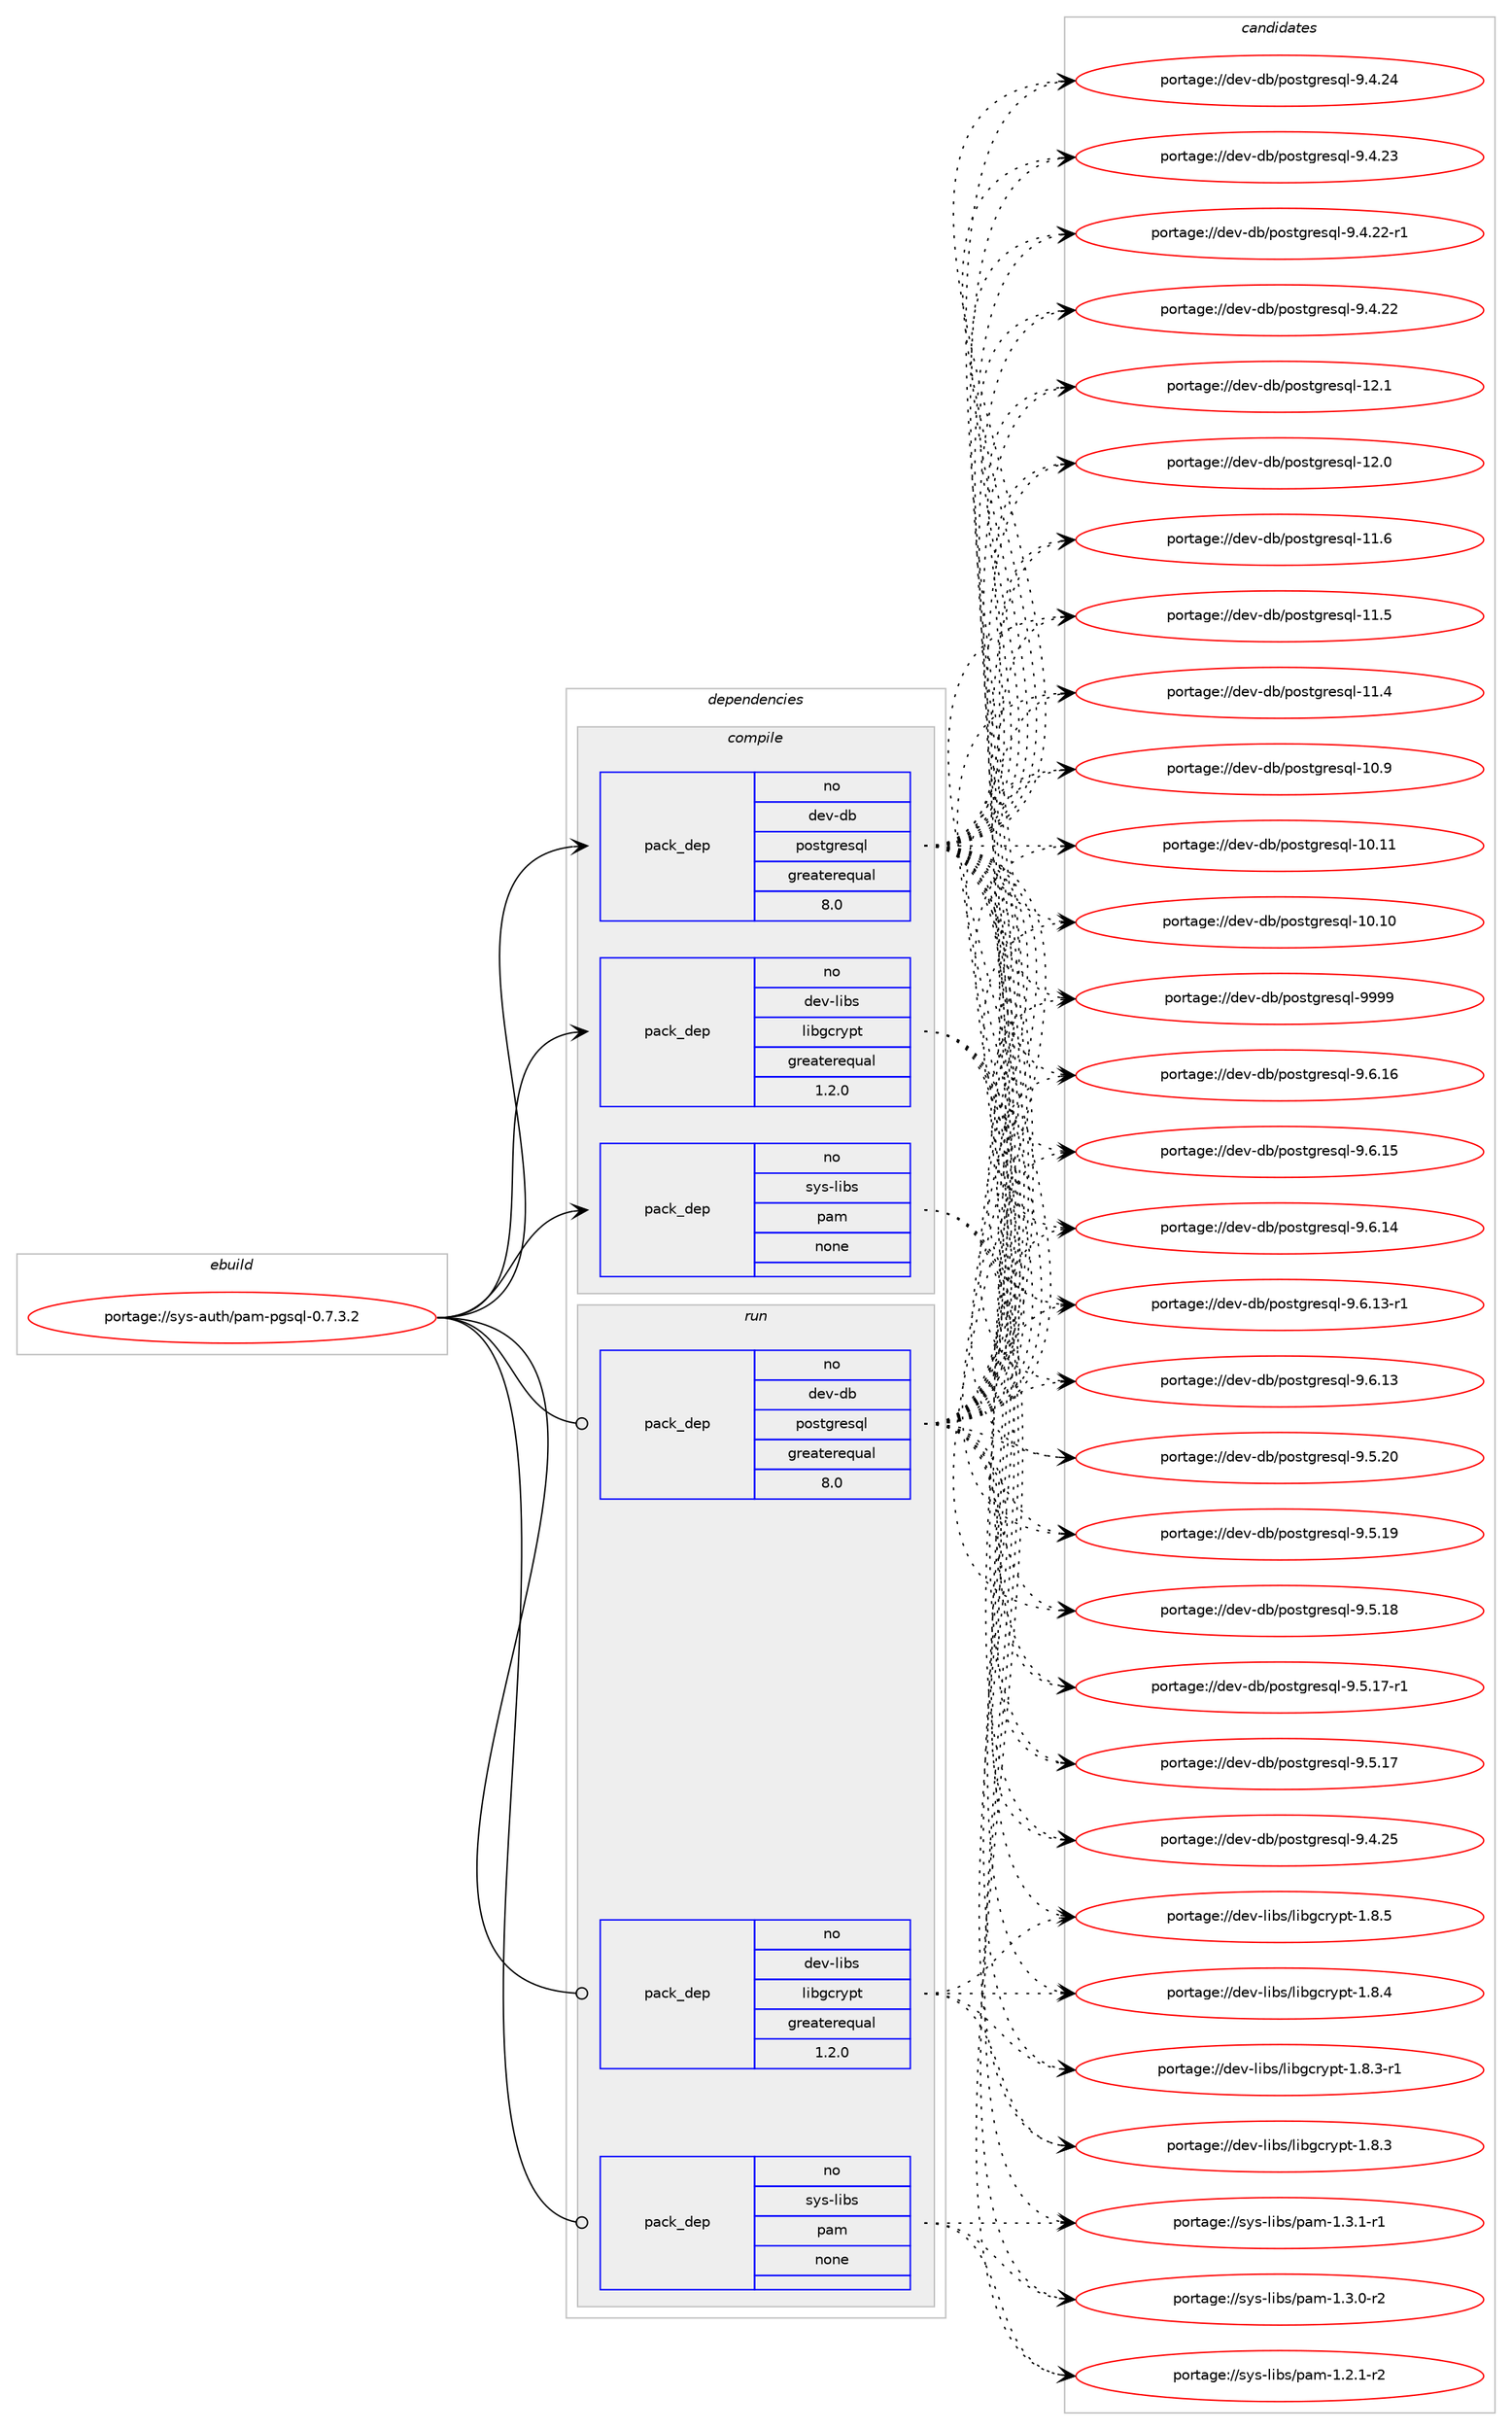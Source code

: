 digraph prolog {

# *************
# Graph options
# *************

newrank=true;
concentrate=true;
compound=true;
graph [rankdir=LR,fontname=Helvetica,fontsize=10,ranksep=1.5];#, ranksep=2.5, nodesep=0.2];
edge  [arrowhead=vee];
node  [fontname=Helvetica,fontsize=10];

# **********
# The ebuild
# **********

subgraph cluster_leftcol {
color=gray;
rank=same;
label=<<i>ebuild</i>>;
id [label="portage://sys-auth/pam-pgsql-0.7.3.2", color=red, width=4, href="../sys-auth/pam-pgsql-0.7.3.2.svg"];
}

# ****************
# The dependencies
# ****************

subgraph cluster_midcol {
color=gray;
label=<<i>dependencies</i>>;
subgraph cluster_compile {
fillcolor="#eeeeee";
style=filled;
label=<<i>compile</i>>;
subgraph pack51749 {
dependency66279 [label=<<TABLE BORDER="0" CELLBORDER="1" CELLSPACING="0" CELLPADDING="4" WIDTH="220"><TR><TD ROWSPAN="6" CELLPADDING="30">pack_dep</TD></TR><TR><TD WIDTH="110">no</TD></TR><TR><TD>dev-db</TD></TR><TR><TD>postgresql</TD></TR><TR><TD>greaterequal</TD></TR><TR><TD>8.0</TD></TR></TABLE>>, shape=none, color=blue];
}
id:e -> dependency66279:w [weight=20,style="solid",arrowhead="vee"];
subgraph pack51750 {
dependency66280 [label=<<TABLE BORDER="0" CELLBORDER="1" CELLSPACING="0" CELLPADDING="4" WIDTH="220"><TR><TD ROWSPAN="6" CELLPADDING="30">pack_dep</TD></TR><TR><TD WIDTH="110">no</TD></TR><TR><TD>dev-libs</TD></TR><TR><TD>libgcrypt</TD></TR><TR><TD>greaterequal</TD></TR><TR><TD>1.2.0</TD></TR></TABLE>>, shape=none, color=blue];
}
id:e -> dependency66280:w [weight=20,style="solid",arrowhead="vee"];
subgraph pack51751 {
dependency66281 [label=<<TABLE BORDER="0" CELLBORDER="1" CELLSPACING="0" CELLPADDING="4" WIDTH="220"><TR><TD ROWSPAN="6" CELLPADDING="30">pack_dep</TD></TR><TR><TD WIDTH="110">no</TD></TR><TR><TD>sys-libs</TD></TR><TR><TD>pam</TD></TR><TR><TD>none</TD></TR><TR><TD></TD></TR></TABLE>>, shape=none, color=blue];
}
id:e -> dependency66281:w [weight=20,style="solid",arrowhead="vee"];
}
subgraph cluster_compileandrun {
fillcolor="#eeeeee";
style=filled;
label=<<i>compile and run</i>>;
}
subgraph cluster_run {
fillcolor="#eeeeee";
style=filled;
label=<<i>run</i>>;
subgraph pack51752 {
dependency66282 [label=<<TABLE BORDER="0" CELLBORDER="1" CELLSPACING="0" CELLPADDING="4" WIDTH="220"><TR><TD ROWSPAN="6" CELLPADDING="30">pack_dep</TD></TR><TR><TD WIDTH="110">no</TD></TR><TR><TD>dev-db</TD></TR><TR><TD>postgresql</TD></TR><TR><TD>greaterequal</TD></TR><TR><TD>8.0</TD></TR></TABLE>>, shape=none, color=blue];
}
id:e -> dependency66282:w [weight=20,style="solid",arrowhead="odot"];
subgraph pack51753 {
dependency66283 [label=<<TABLE BORDER="0" CELLBORDER="1" CELLSPACING="0" CELLPADDING="4" WIDTH="220"><TR><TD ROWSPAN="6" CELLPADDING="30">pack_dep</TD></TR><TR><TD WIDTH="110">no</TD></TR><TR><TD>dev-libs</TD></TR><TR><TD>libgcrypt</TD></TR><TR><TD>greaterequal</TD></TR><TR><TD>1.2.0</TD></TR></TABLE>>, shape=none, color=blue];
}
id:e -> dependency66283:w [weight=20,style="solid",arrowhead="odot"];
subgraph pack51754 {
dependency66284 [label=<<TABLE BORDER="0" CELLBORDER="1" CELLSPACING="0" CELLPADDING="4" WIDTH="220"><TR><TD ROWSPAN="6" CELLPADDING="30">pack_dep</TD></TR><TR><TD WIDTH="110">no</TD></TR><TR><TD>sys-libs</TD></TR><TR><TD>pam</TD></TR><TR><TD>none</TD></TR><TR><TD></TD></TR></TABLE>>, shape=none, color=blue];
}
id:e -> dependency66284:w [weight=20,style="solid",arrowhead="odot"];
}
}

# **************
# The candidates
# **************

subgraph cluster_choices {
rank=same;
color=gray;
label=<<i>candidates</i>>;

subgraph choice51749 {
color=black;
nodesep=1;
choice1001011184510098471121111151161031141011151131084557575757 [label="portage://dev-db/postgresql-9999", color=red, width=4,href="../dev-db/postgresql-9999.svg"];
choice10010111845100984711211111511610311410111511310845574654464954 [label="portage://dev-db/postgresql-9.6.16", color=red, width=4,href="../dev-db/postgresql-9.6.16.svg"];
choice10010111845100984711211111511610311410111511310845574654464953 [label="portage://dev-db/postgresql-9.6.15", color=red, width=4,href="../dev-db/postgresql-9.6.15.svg"];
choice10010111845100984711211111511610311410111511310845574654464952 [label="portage://dev-db/postgresql-9.6.14", color=red, width=4,href="../dev-db/postgresql-9.6.14.svg"];
choice100101118451009847112111115116103114101115113108455746544649514511449 [label="portage://dev-db/postgresql-9.6.13-r1", color=red, width=4,href="../dev-db/postgresql-9.6.13-r1.svg"];
choice10010111845100984711211111511610311410111511310845574654464951 [label="portage://dev-db/postgresql-9.6.13", color=red, width=4,href="../dev-db/postgresql-9.6.13.svg"];
choice10010111845100984711211111511610311410111511310845574653465048 [label="portage://dev-db/postgresql-9.5.20", color=red, width=4,href="../dev-db/postgresql-9.5.20.svg"];
choice10010111845100984711211111511610311410111511310845574653464957 [label="portage://dev-db/postgresql-9.5.19", color=red, width=4,href="../dev-db/postgresql-9.5.19.svg"];
choice10010111845100984711211111511610311410111511310845574653464956 [label="portage://dev-db/postgresql-9.5.18", color=red, width=4,href="../dev-db/postgresql-9.5.18.svg"];
choice100101118451009847112111115116103114101115113108455746534649554511449 [label="portage://dev-db/postgresql-9.5.17-r1", color=red, width=4,href="../dev-db/postgresql-9.5.17-r1.svg"];
choice10010111845100984711211111511610311410111511310845574653464955 [label="portage://dev-db/postgresql-9.5.17", color=red, width=4,href="../dev-db/postgresql-9.5.17.svg"];
choice10010111845100984711211111511610311410111511310845574652465053 [label="portage://dev-db/postgresql-9.4.25", color=red, width=4,href="../dev-db/postgresql-9.4.25.svg"];
choice10010111845100984711211111511610311410111511310845574652465052 [label="portage://dev-db/postgresql-9.4.24", color=red, width=4,href="../dev-db/postgresql-9.4.24.svg"];
choice10010111845100984711211111511610311410111511310845574652465051 [label="portage://dev-db/postgresql-9.4.23", color=red, width=4,href="../dev-db/postgresql-9.4.23.svg"];
choice100101118451009847112111115116103114101115113108455746524650504511449 [label="portage://dev-db/postgresql-9.4.22-r1", color=red, width=4,href="../dev-db/postgresql-9.4.22-r1.svg"];
choice10010111845100984711211111511610311410111511310845574652465050 [label="portage://dev-db/postgresql-9.4.22", color=red, width=4,href="../dev-db/postgresql-9.4.22.svg"];
choice1001011184510098471121111151161031141011151131084549504649 [label="portage://dev-db/postgresql-12.1", color=red, width=4,href="../dev-db/postgresql-12.1.svg"];
choice1001011184510098471121111151161031141011151131084549504648 [label="portage://dev-db/postgresql-12.0", color=red, width=4,href="../dev-db/postgresql-12.0.svg"];
choice1001011184510098471121111151161031141011151131084549494654 [label="portage://dev-db/postgresql-11.6", color=red, width=4,href="../dev-db/postgresql-11.6.svg"];
choice1001011184510098471121111151161031141011151131084549494653 [label="portage://dev-db/postgresql-11.5", color=red, width=4,href="../dev-db/postgresql-11.5.svg"];
choice1001011184510098471121111151161031141011151131084549494652 [label="portage://dev-db/postgresql-11.4", color=red, width=4,href="../dev-db/postgresql-11.4.svg"];
choice1001011184510098471121111151161031141011151131084549484657 [label="portage://dev-db/postgresql-10.9", color=red, width=4,href="../dev-db/postgresql-10.9.svg"];
choice100101118451009847112111115116103114101115113108454948464949 [label="portage://dev-db/postgresql-10.11", color=red, width=4,href="../dev-db/postgresql-10.11.svg"];
choice100101118451009847112111115116103114101115113108454948464948 [label="portage://dev-db/postgresql-10.10", color=red, width=4,href="../dev-db/postgresql-10.10.svg"];
dependency66279:e -> choice1001011184510098471121111151161031141011151131084557575757:w [style=dotted,weight="100"];
dependency66279:e -> choice10010111845100984711211111511610311410111511310845574654464954:w [style=dotted,weight="100"];
dependency66279:e -> choice10010111845100984711211111511610311410111511310845574654464953:w [style=dotted,weight="100"];
dependency66279:e -> choice10010111845100984711211111511610311410111511310845574654464952:w [style=dotted,weight="100"];
dependency66279:e -> choice100101118451009847112111115116103114101115113108455746544649514511449:w [style=dotted,weight="100"];
dependency66279:e -> choice10010111845100984711211111511610311410111511310845574654464951:w [style=dotted,weight="100"];
dependency66279:e -> choice10010111845100984711211111511610311410111511310845574653465048:w [style=dotted,weight="100"];
dependency66279:e -> choice10010111845100984711211111511610311410111511310845574653464957:w [style=dotted,weight="100"];
dependency66279:e -> choice10010111845100984711211111511610311410111511310845574653464956:w [style=dotted,weight="100"];
dependency66279:e -> choice100101118451009847112111115116103114101115113108455746534649554511449:w [style=dotted,weight="100"];
dependency66279:e -> choice10010111845100984711211111511610311410111511310845574653464955:w [style=dotted,weight="100"];
dependency66279:e -> choice10010111845100984711211111511610311410111511310845574652465053:w [style=dotted,weight="100"];
dependency66279:e -> choice10010111845100984711211111511610311410111511310845574652465052:w [style=dotted,weight="100"];
dependency66279:e -> choice10010111845100984711211111511610311410111511310845574652465051:w [style=dotted,weight="100"];
dependency66279:e -> choice100101118451009847112111115116103114101115113108455746524650504511449:w [style=dotted,weight="100"];
dependency66279:e -> choice10010111845100984711211111511610311410111511310845574652465050:w [style=dotted,weight="100"];
dependency66279:e -> choice1001011184510098471121111151161031141011151131084549504649:w [style=dotted,weight="100"];
dependency66279:e -> choice1001011184510098471121111151161031141011151131084549504648:w [style=dotted,weight="100"];
dependency66279:e -> choice1001011184510098471121111151161031141011151131084549494654:w [style=dotted,weight="100"];
dependency66279:e -> choice1001011184510098471121111151161031141011151131084549494653:w [style=dotted,weight="100"];
dependency66279:e -> choice1001011184510098471121111151161031141011151131084549494652:w [style=dotted,weight="100"];
dependency66279:e -> choice1001011184510098471121111151161031141011151131084549484657:w [style=dotted,weight="100"];
dependency66279:e -> choice100101118451009847112111115116103114101115113108454948464949:w [style=dotted,weight="100"];
dependency66279:e -> choice100101118451009847112111115116103114101115113108454948464948:w [style=dotted,weight="100"];
}
subgraph choice51750 {
color=black;
nodesep=1;
choice1001011184510810598115471081059810399114121112116454946564653 [label="portage://dev-libs/libgcrypt-1.8.5", color=red, width=4,href="../dev-libs/libgcrypt-1.8.5.svg"];
choice1001011184510810598115471081059810399114121112116454946564652 [label="portage://dev-libs/libgcrypt-1.8.4", color=red, width=4,href="../dev-libs/libgcrypt-1.8.4.svg"];
choice10010111845108105981154710810598103991141211121164549465646514511449 [label="portage://dev-libs/libgcrypt-1.8.3-r1", color=red, width=4,href="../dev-libs/libgcrypt-1.8.3-r1.svg"];
choice1001011184510810598115471081059810399114121112116454946564651 [label="portage://dev-libs/libgcrypt-1.8.3", color=red, width=4,href="../dev-libs/libgcrypt-1.8.3.svg"];
dependency66280:e -> choice1001011184510810598115471081059810399114121112116454946564653:w [style=dotted,weight="100"];
dependency66280:e -> choice1001011184510810598115471081059810399114121112116454946564652:w [style=dotted,weight="100"];
dependency66280:e -> choice10010111845108105981154710810598103991141211121164549465646514511449:w [style=dotted,weight="100"];
dependency66280:e -> choice1001011184510810598115471081059810399114121112116454946564651:w [style=dotted,weight="100"];
}
subgraph choice51751 {
color=black;
nodesep=1;
choice115121115451081059811547112971094549465146494511449 [label="portage://sys-libs/pam-1.3.1-r1", color=red, width=4,href="../sys-libs/pam-1.3.1-r1.svg"];
choice115121115451081059811547112971094549465146484511450 [label="portage://sys-libs/pam-1.3.0-r2", color=red, width=4,href="../sys-libs/pam-1.3.0-r2.svg"];
choice115121115451081059811547112971094549465046494511450 [label="portage://sys-libs/pam-1.2.1-r2", color=red, width=4,href="../sys-libs/pam-1.2.1-r2.svg"];
dependency66281:e -> choice115121115451081059811547112971094549465146494511449:w [style=dotted,weight="100"];
dependency66281:e -> choice115121115451081059811547112971094549465146484511450:w [style=dotted,weight="100"];
dependency66281:e -> choice115121115451081059811547112971094549465046494511450:w [style=dotted,weight="100"];
}
subgraph choice51752 {
color=black;
nodesep=1;
choice1001011184510098471121111151161031141011151131084557575757 [label="portage://dev-db/postgresql-9999", color=red, width=4,href="../dev-db/postgresql-9999.svg"];
choice10010111845100984711211111511610311410111511310845574654464954 [label="portage://dev-db/postgresql-9.6.16", color=red, width=4,href="../dev-db/postgresql-9.6.16.svg"];
choice10010111845100984711211111511610311410111511310845574654464953 [label="portage://dev-db/postgresql-9.6.15", color=red, width=4,href="../dev-db/postgresql-9.6.15.svg"];
choice10010111845100984711211111511610311410111511310845574654464952 [label="portage://dev-db/postgresql-9.6.14", color=red, width=4,href="../dev-db/postgresql-9.6.14.svg"];
choice100101118451009847112111115116103114101115113108455746544649514511449 [label="portage://dev-db/postgresql-9.6.13-r1", color=red, width=4,href="../dev-db/postgresql-9.6.13-r1.svg"];
choice10010111845100984711211111511610311410111511310845574654464951 [label="portage://dev-db/postgresql-9.6.13", color=red, width=4,href="../dev-db/postgresql-9.6.13.svg"];
choice10010111845100984711211111511610311410111511310845574653465048 [label="portage://dev-db/postgresql-9.5.20", color=red, width=4,href="../dev-db/postgresql-9.5.20.svg"];
choice10010111845100984711211111511610311410111511310845574653464957 [label="portage://dev-db/postgresql-9.5.19", color=red, width=4,href="../dev-db/postgresql-9.5.19.svg"];
choice10010111845100984711211111511610311410111511310845574653464956 [label="portage://dev-db/postgresql-9.5.18", color=red, width=4,href="../dev-db/postgresql-9.5.18.svg"];
choice100101118451009847112111115116103114101115113108455746534649554511449 [label="portage://dev-db/postgresql-9.5.17-r1", color=red, width=4,href="../dev-db/postgresql-9.5.17-r1.svg"];
choice10010111845100984711211111511610311410111511310845574653464955 [label="portage://dev-db/postgresql-9.5.17", color=red, width=4,href="../dev-db/postgresql-9.5.17.svg"];
choice10010111845100984711211111511610311410111511310845574652465053 [label="portage://dev-db/postgresql-9.4.25", color=red, width=4,href="../dev-db/postgresql-9.4.25.svg"];
choice10010111845100984711211111511610311410111511310845574652465052 [label="portage://dev-db/postgresql-9.4.24", color=red, width=4,href="../dev-db/postgresql-9.4.24.svg"];
choice10010111845100984711211111511610311410111511310845574652465051 [label="portage://dev-db/postgresql-9.4.23", color=red, width=4,href="../dev-db/postgresql-9.4.23.svg"];
choice100101118451009847112111115116103114101115113108455746524650504511449 [label="portage://dev-db/postgresql-9.4.22-r1", color=red, width=4,href="../dev-db/postgresql-9.4.22-r1.svg"];
choice10010111845100984711211111511610311410111511310845574652465050 [label="portage://dev-db/postgresql-9.4.22", color=red, width=4,href="../dev-db/postgresql-9.4.22.svg"];
choice1001011184510098471121111151161031141011151131084549504649 [label="portage://dev-db/postgresql-12.1", color=red, width=4,href="../dev-db/postgresql-12.1.svg"];
choice1001011184510098471121111151161031141011151131084549504648 [label="portage://dev-db/postgresql-12.0", color=red, width=4,href="../dev-db/postgresql-12.0.svg"];
choice1001011184510098471121111151161031141011151131084549494654 [label="portage://dev-db/postgresql-11.6", color=red, width=4,href="../dev-db/postgresql-11.6.svg"];
choice1001011184510098471121111151161031141011151131084549494653 [label="portage://dev-db/postgresql-11.5", color=red, width=4,href="../dev-db/postgresql-11.5.svg"];
choice1001011184510098471121111151161031141011151131084549494652 [label="portage://dev-db/postgresql-11.4", color=red, width=4,href="../dev-db/postgresql-11.4.svg"];
choice1001011184510098471121111151161031141011151131084549484657 [label="portage://dev-db/postgresql-10.9", color=red, width=4,href="../dev-db/postgresql-10.9.svg"];
choice100101118451009847112111115116103114101115113108454948464949 [label="portage://dev-db/postgresql-10.11", color=red, width=4,href="../dev-db/postgresql-10.11.svg"];
choice100101118451009847112111115116103114101115113108454948464948 [label="portage://dev-db/postgresql-10.10", color=red, width=4,href="../dev-db/postgresql-10.10.svg"];
dependency66282:e -> choice1001011184510098471121111151161031141011151131084557575757:w [style=dotted,weight="100"];
dependency66282:e -> choice10010111845100984711211111511610311410111511310845574654464954:w [style=dotted,weight="100"];
dependency66282:e -> choice10010111845100984711211111511610311410111511310845574654464953:w [style=dotted,weight="100"];
dependency66282:e -> choice10010111845100984711211111511610311410111511310845574654464952:w [style=dotted,weight="100"];
dependency66282:e -> choice100101118451009847112111115116103114101115113108455746544649514511449:w [style=dotted,weight="100"];
dependency66282:e -> choice10010111845100984711211111511610311410111511310845574654464951:w [style=dotted,weight="100"];
dependency66282:e -> choice10010111845100984711211111511610311410111511310845574653465048:w [style=dotted,weight="100"];
dependency66282:e -> choice10010111845100984711211111511610311410111511310845574653464957:w [style=dotted,weight="100"];
dependency66282:e -> choice10010111845100984711211111511610311410111511310845574653464956:w [style=dotted,weight="100"];
dependency66282:e -> choice100101118451009847112111115116103114101115113108455746534649554511449:w [style=dotted,weight="100"];
dependency66282:e -> choice10010111845100984711211111511610311410111511310845574653464955:w [style=dotted,weight="100"];
dependency66282:e -> choice10010111845100984711211111511610311410111511310845574652465053:w [style=dotted,weight="100"];
dependency66282:e -> choice10010111845100984711211111511610311410111511310845574652465052:w [style=dotted,weight="100"];
dependency66282:e -> choice10010111845100984711211111511610311410111511310845574652465051:w [style=dotted,weight="100"];
dependency66282:e -> choice100101118451009847112111115116103114101115113108455746524650504511449:w [style=dotted,weight="100"];
dependency66282:e -> choice10010111845100984711211111511610311410111511310845574652465050:w [style=dotted,weight="100"];
dependency66282:e -> choice1001011184510098471121111151161031141011151131084549504649:w [style=dotted,weight="100"];
dependency66282:e -> choice1001011184510098471121111151161031141011151131084549504648:w [style=dotted,weight="100"];
dependency66282:e -> choice1001011184510098471121111151161031141011151131084549494654:w [style=dotted,weight="100"];
dependency66282:e -> choice1001011184510098471121111151161031141011151131084549494653:w [style=dotted,weight="100"];
dependency66282:e -> choice1001011184510098471121111151161031141011151131084549494652:w [style=dotted,weight="100"];
dependency66282:e -> choice1001011184510098471121111151161031141011151131084549484657:w [style=dotted,weight="100"];
dependency66282:e -> choice100101118451009847112111115116103114101115113108454948464949:w [style=dotted,weight="100"];
dependency66282:e -> choice100101118451009847112111115116103114101115113108454948464948:w [style=dotted,weight="100"];
}
subgraph choice51753 {
color=black;
nodesep=1;
choice1001011184510810598115471081059810399114121112116454946564653 [label="portage://dev-libs/libgcrypt-1.8.5", color=red, width=4,href="../dev-libs/libgcrypt-1.8.5.svg"];
choice1001011184510810598115471081059810399114121112116454946564652 [label="portage://dev-libs/libgcrypt-1.8.4", color=red, width=4,href="../dev-libs/libgcrypt-1.8.4.svg"];
choice10010111845108105981154710810598103991141211121164549465646514511449 [label="portage://dev-libs/libgcrypt-1.8.3-r1", color=red, width=4,href="../dev-libs/libgcrypt-1.8.3-r1.svg"];
choice1001011184510810598115471081059810399114121112116454946564651 [label="portage://dev-libs/libgcrypt-1.8.3", color=red, width=4,href="../dev-libs/libgcrypt-1.8.3.svg"];
dependency66283:e -> choice1001011184510810598115471081059810399114121112116454946564653:w [style=dotted,weight="100"];
dependency66283:e -> choice1001011184510810598115471081059810399114121112116454946564652:w [style=dotted,weight="100"];
dependency66283:e -> choice10010111845108105981154710810598103991141211121164549465646514511449:w [style=dotted,weight="100"];
dependency66283:e -> choice1001011184510810598115471081059810399114121112116454946564651:w [style=dotted,weight="100"];
}
subgraph choice51754 {
color=black;
nodesep=1;
choice115121115451081059811547112971094549465146494511449 [label="portage://sys-libs/pam-1.3.1-r1", color=red, width=4,href="../sys-libs/pam-1.3.1-r1.svg"];
choice115121115451081059811547112971094549465146484511450 [label="portage://sys-libs/pam-1.3.0-r2", color=red, width=4,href="../sys-libs/pam-1.3.0-r2.svg"];
choice115121115451081059811547112971094549465046494511450 [label="portage://sys-libs/pam-1.2.1-r2", color=red, width=4,href="../sys-libs/pam-1.2.1-r2.svg"];
dependency66284:e -> choice115121115451081059811547112971094549465146494511449:w [style=dotted,weight="100"];
dependency66284:e -> choice115121115451081059811547112971094549465146484511450:w [style=dotted,weight="100"];
dependency66284:e -> choice115121115451081059811547112971094549465046494511450:w [style=dotted,weight="100"];
}
}

}

